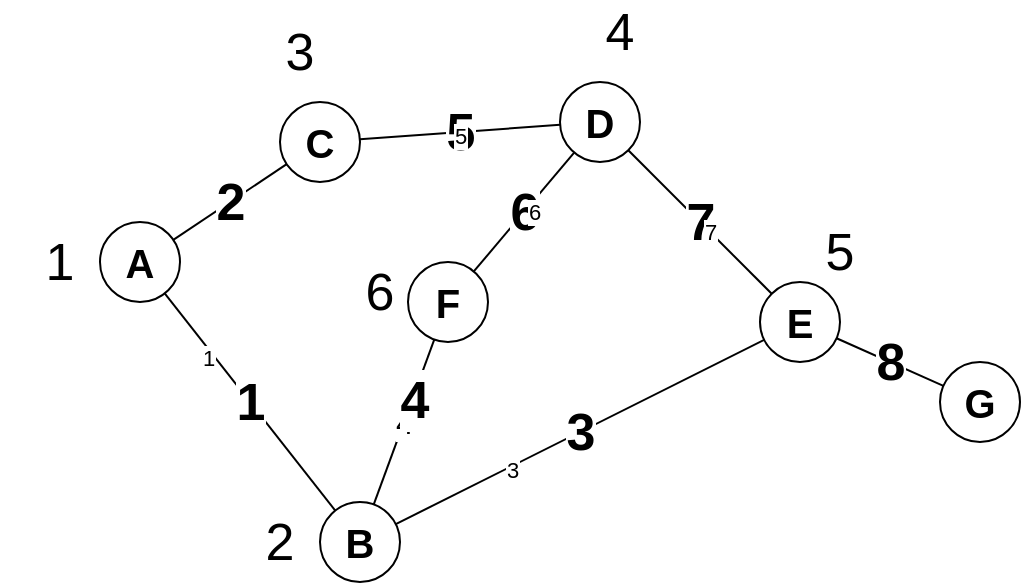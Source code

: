 <mxfile pages="3">
    <diagram name="UAS" id="fz0_qeqNzlCemCp2LnHk">
        <mxGraphModel dx="368" dy="461" grid="1" gridSize="10" guides="1" tooltips="1" connect="1" arrows="1" fold="1" page="1" pageScale="1" pageWidth="827" pageHeight="1169" math="0" shadow="0">
            <root>
                <mxCell id="60fHGMCb1gnY-jTa-Vpv-0"/>
                <mxCell id="60fHGMCb1gnY-jTa-Vpv-1" parent="60fHGMCb1gnY-jTa-Vpv-0"/>
                <mxCell id="60fHGMCb1gnY-jTa-Vpv-2" value="&lt;font style=&quot;font-size: 20px;&quot;&gt;A&lt;/font&gt;" style="ellipse;whiteSpace=wrap;html=1;aspect=fixed;fontStyle=1;fontSize=13;" vertex="1" parent="60fHGMCb1gnY-jTa-Vpv-1">
                    <mxGeometry x="220" y="230" width="40" height="40" as="geometry"/>
                </mxCell>
                <mxCell id="60fHGMCb1gnY-jTa-Vpv-3" value="&lt;font style=&quot;font-size: 20px;&quot;&gt;B&lt;/font&gt;" style="ellipse;whiteSpace=wrap;html=1;aspect=fixed;fontStyle=1;fontSize=13;" vertex="1" parent="60fHGMCb1gnY-jTa-Vpv-1">
                    <mxGeometry x="330" y="370" width="40" height="40" as="geometry"/>
                </mxCell>
                <mxCell id="60fHGMCb1gnY-jTa-Vpv-4" value="&lt;font style=&quot;font-size: 20px;&quot;&gt;C&lt;/font&gt;" style="ellipse;whiteSpace=wrap;html=1;aspect=fixed;fontStyle=1;fontSize=13;" vertex="1" parent="60fHGMCb1gnY-jTa-Vpv-1">
                    <mxGeometry x="310" y="170" width="40" height="40" as="geometry"/>
                </mxCell>
                <mxCell id="60fHGMCb1gnY-jTa-Vpv-5" value="&lt;font style=&quot;font-size: 20px;&quot;&gt;D&lt;/font&gt;" style="ellipse;whiteSpace=wrap;html=1;aspect=fixed;fontStyle=1;fontSize=13;" vertex="1" parent="60fHGMCb1gnY-jTa-Vpv-1">
                    <mxGeometry x="450" y="160" width="40" height="40" as="geometry"/>
                </mxCell>
                <mxCell id="60fHGMCb1gnY-jTa-Vpv-6" value="1" style="endArrow=none;html=1;rounded=0;fontSize=26;fontStyle=1" edge="1" parent="60fHGMCb1gnY-jTa-Vpv-1" source="60fHGMCb1gnY-jTa-Vpv-3" target="60fHGMCb1gnY-jTa-Vpv-2">
                    <mxGeometry width="50" height="50" relative="1" as="geometry">
                        <mxPoint x="390" y="300" as="sourcePoint"/>
                        <mxPoint x="440" y="250" as="targetPoint"/>
                    </mxGeometry>
                </mxCell>
                <mxCell id="60fHGMCb1gnY-jTa-Vpv-7" value="1" style="edgeLabel;html=1;align=center;verticalAlign=middle;resizable=0;points=[];" vertex="1" connectable="0" parent="60fHGMCb1gnY-jTa-Vpv-6">
                    <mxGeometry x="0.439" y="3" relative="1" as="geometry">
                        <mxPoint as="offset"/>
                    </mxGeometry>
                </mxCell>
                <mxCell id="60fHGMCb1gnY-jTa-Vpv-8" value="4" style="endArrow=none;html=1;rounded=0;fontSize=16;" edge="1" parent="60fHGMCb1gnY-jTa-Vpv-1" source="60fHGMCb1gnY-jTa-Vpv-19" target="60fHGMCb1gnY-jTa-Vpv-3">
                    <mxGeometry width="50" height="50" relative="1" as="geometry">
                        <mxPoint x="368" y="101" as="sourcePoint"/>
                        <mxPoint x="412" y="79" as="targetPoint"/>
                    </mxGeometry>
                </mxCell>
                <mxCell id="60fHGMCb1gnY-jTa-Vpv-9" value="4" style="edgeLabel;html=1;align=center;verticalAlign=middle;resizable=0;points=[];fontStyle=1;fontSize=26;" vertex="1" connectable="0" parent="60fHGMCb1gnY-jTa-Vpv-8">
                    <mxGeometry x="-0.288" relative="1" as="geometry">
                        <mxPoint as="offset"/>
                    </mxGeometry>
                </mxCell>
                <mxCell id="60fHGMCb1gnY-jTa-Vpv-10" value="2" style="endArrow=none;html=1;rounded=0;fontSize=26;fontStyle=1" edge="1" parent="60fHGMCb1gnY-jTa-Vpv-1" source="60fHGMCb1gnY-jTa-Vpv-4" target="60fHGMCb1gnY-jTa-Vpv-2">
                    <mxGeometry width="50" height="50" relative="1" as="geometry">
                        <mxPoint x="430" y="190" as="sourcePoint"/>
                        <mxPoint x="332" y="119" as="targetPoint"/>
                    </mxGeometry>
                </mxCell>
                <mxCell id="60fHGMCb1gnY-jTa-Vpv-11" value="&lt;font style=&quot;font-size: 20px;&quot;&gt;E&lt;/font&gt;" style="ellipse;whiteSpace=wrap;html=1;aspect=fixed;fontStyle=1;fontSize=13;" vertex="1" parent="60fHGMCb1gnY-jTa-Vpv-1">
                    <mxGeometry x="550" y="260" width="40" height="40" as="geometry"/>
                </mxCell>
                <mxCell id="60fHGMCb1gnY-jTa-Vpv-12" value="3" style="endArrow=none;html=1;rounded=0;fontSize=26;fontStyle=1" edge="1" parent="60fHGMCb1gnY-jTa-Vpv-1" source="60fHGMCb1gnY-jTa-Vpv-11" target="60fHGMCb1gnY-jTa-Vpv-3">
                    <mxGeometry width="50" height="50" relative="1" as="geometry">
                        <mxPoint x="370" y="150" as="sourcePoint"/>
                        <mxPoint x="420" y="100" as="targetPoint"/>
                    </mxGeometry>
                </mxCell>
                <mxCell id="60fHGMCb1gnY-jTa-Vpv-13" value="3" style="edgeLabel;html=1;align=center;verticalAlign=middle;resizable=0;points=[];" vertex="1" connectable="0" parent="60fHGMCb1gnY-jTa-Vpv-12">
                    <mxGeometry x="0.378" y="2" relative="1" as="geometry">
                        <mxPoint as="offset"/>
                    </mxGeometry>
                </mxCell>
                <mxCell id="60fHGMCb1gnY-jTa-Vpv-14" value="5" style="endArrow=none;html=1;rounded=0;fontSize=26;fontStyle=1" edge="1" parent="60fHGMCb1gnY-jTa-Vpv-1" source="60fHGMCb1gnY-jTa-Vpv-5" target="60fHGMCb1gnY-jTa-Vpv-4">
                    <mxGeometry width="50" height="50" relative="1" as="geometry">
                        <mxPoint x="480.294" y="163.416" as="sourcePoint"/>
                        <mxPoint x="420" y="100" as="targetPoint"/>
                    </mxGeometry>
                </mxCell>
                <mxCell id="60fHGMCb1gnY-jTa-Vpv-15" value="5" style="edgeLabel;html=1;align=center;verticalAlign=middle;resizable=0;points=[];" vertex="1" connectable="0" parent="60fHGMCb1gnY-jTa-Vpv-14">
                    <mxGeometry x="0.003" y="2" relative="1" as="geometry">
                        <mxPoint as="offset"/>
                    </mxGeometry>
                </mxCell>
                <mxCell id="60fHGMCb1gnY-jTa-Vpv-16" value="7" style="endArrow=none;html=1;rounded=0;fontSize=26;fontStyle=1" edge="1" parent="60fHGMCb1gnY-jTa-Vpv-1" source="60fHGMCb1gnY-jTa-Vpv-5" target="60fHGMCb1gnY-jTa-Vpv-11">
                    <mxGeometry width="50" height="50" relative="1" as="geometry">
                        <mxPoint x="440" y="200" as="sourcePoint"/>
                        <mxPoint x="360" y="200" as="targetPoint"/>
                    </mxGeometry>
                </mxCell>
                <mxCell id="60fHGMCb1gnY-jTa-Vpv-17" value="7" style="edgeLabel;html=1;align=center;verticalAlign=middle;resizable=0;points=[];" vertex="1" connectable="0" parent="60fHGMCb1gnY-jTa-Vpv-16">
                    <mxGeometry x="0.139" relative="1" as="geometry">
                        <mxPoint as="offset"/>
                    </mxGeometry>
                </mxCell>
                <mxCell id="60fHGMCb1gnY-jTa-Vpv-19" value="&lt;span style=&quot;font-size: 20px;&quot;&gt;F&lt;/span&gt;" style="ellipse;whiteSpace=wrap;html=1;aspect=fixed;fontStyle=1;fontSize=13;" vertex="1" parent="60fHGMCb1gnY-jTa-Vpv-1">
                    <mxGeometry x="374" y="250" width="40" height="40" as="geometry"/>
                </mxCell>
                <mxCell id="60fHGMCb1gnY-jTa-Vpv-20" value="6" style="endArrow=none;html=1;rounded=0;fontSize=26;fontStyle=1" edge="1" parent="60fHGMCb1gnY-jTa-Vpv-1" source="60fHGMCb1gnY-jTa-Vpv-5" target="60fHGMCb1gnY-jTa-Vpv-19">
                    <mxGeometry width="50" height="50" relative="1" as="geometry">
                        <mxPoint x="369" y="290" as="sourcePoint"/>
                        <mxPoint x="362" y="380" as="targetPoint"/>
                    </mxGeometry>
                </mxCell>
                <mxCell id="60fHGMCb1gnY-jTa-Vpv-21" value="6" style="edgeLabel;html=1;align=center;verticalAlign=middle;resizable=0;points=[];" vertex="1" connectable="0" parent="60fHGMCb1gnY-jTa-Vpv-20">
                    <mxGeometry x="-0.083" y="4" relative="1" as="geometry">
                        <mxPoint as="offset"/>
                    </mxGeometry>
                </mxCell>
                <mxCell id="60fHGMCb1gnY-jTa-Vpv-22" value="1" style="text;html=1;strokeColor=none;fillColor=none;align=center;verticalAlign=middle;whiteSpace=wrap;rounded=0;fontSize=26;" vertex="1" parent="60fHGMCb1gnY-jTa-Vpv-1">
                    <mxGeometry x="170" y="235" width="60" height="30" as="geometry"/>
                </mxCell>
                <mxCell id="60fHGMCb1gnY-jTa-Vpv-23" value="2" style="text;html=1;strokeColor=none;fillColor=none;align=center;verticalAlign=middle;whiteSpace=wrap;rounded=0;fontSize=26;" vertex="1" parent="60fHGMCb1gnY-jTa-Vpv-1">
                    <mxGeometry x="280" y="375" width="60" height="30" as="geometry"/>
                </mxCell>
                <mxCell id="60fHGMCb1gnY-jTa-Vpv-24" value="3" style="text;html=1;strokeColor=none;fillColor=none;align=center;verticalAlign=middle;whiteSpace=wrap;rounded=0;fontSize=26;" vertex="1" parent="60fHGMCb1gnY-jTa-Vpv-1">
                    <mxGeometry x="290" y="130" width="60" height="30" as="geometry"/>
                </mxCell>
                <mxCell id="60fHGMCb1gnY-jTa-Vpv-25" value="4" style="text;html=1;strokeColor=none;fillColor=none;align=center;verticalAlign=middle;whiteSpace=wrap;rounded=0;fontSize=26;" vertex="1" parent="60fHGMCb1gnY-jTa-Vpv-1">
                    <mxGeometry x="450" y="120" width="60" height="30" as="geometry"/>
                </mxCell>
                <mxCell id="60fHGMCb1gnY-jTa-Vpv-26" value="5" style="text;html=1;strokeColor=none;fillColor=none;align=center;verticalAlign=middle;whiteSpace=wrap;rounded=0;fontSize=26;" vertex="1" parent="60fHGMCb1gnY-jTa-Vpv-1">
                    <mxGeometry x="560" y="230" width="60" height="30" as="geometry"/>
                </mxCell>
                <mxCell id="60fHGMCb1gnY-jTa-Vpv-27" value="6" style="text;html=1;strokeColor=none;fillColor=none;align=center;verticalAlign=middle;whiteSpace=wrap;rounded=0;fontSize=26;" vertex="1" parent="60fHGMCb1gnY-jTa-Vpv-1">
                    <mxGeometry x="330" y="250" width="60" height="30" as="geometry"/>
                </mxCell>
                <mxCell id="z0r6YAsPTEuz11FOK6uh-0" value="&lt;font style=&quot;font-size: 20px;&quot;&gt;G&lt;/font&gt;" style="ellipse;whiteSpace=wrap;html=1;aspect=fixed;fontStyle=1;fontSize=13;" vertex="1" parent="60fHGMCb1gnY-jTa-Vpv-1">
                    <mxGeometry x="640" y="300" width="40" height="40" as="geometry"/>
                </mxCell>
                <mxCell id="z0r6YAsPTEuz11FOK6uh-1" value="8" style="endArrow=none;html=1;rounded=0;fontSize=26;fontStyle=1" edge="1" parent="60fHGMCb1gnY-jTa-Vpv-1" source="z0r6YAsPTEuz11FOK6uh-0" target="60fHGMCb1gnY-jTa-Vpv-11">
                    <mxGeometry width="50" height="50" relative="1" as="geometry">
                        <mxPoint x="620.001" y="317.884" as="sourcePoint"/>
                        <mxPoint x="435.779" y="409.996" as="targetPoint"/>
                    </mxGeometry>
                </mxCell>
            </root>
        </mxGraphModel>
    </diagram>
    <diagram name="Page-1" id="NP0IGY9QcF5OJb9P8qif">
        <mxGraphModel dx="368" dy="461" grid="1" gridSize="10" guides="1" tooltips="1" connect="1" arrows="1" fold="1" page="1" pageScale="1" pageWidth="827" pageHeight="1169" math="0" shadow="0">
            <root>
                <mxCell id="0"/>
                <mxCell id="1" parent="0"/>
                <mxCell id="LalYOXQxGZXRVZVDWcl1-1" value="Prev" style="rounded=0;whiteSpace=wrap;html=1;fontStyle=1" parent="1" vertex="1">
                    <mxGeometry x="150" y="190" width="30" height="60" as="geometry"/>
                </mxCell>
                <mxCell id="LalYOXQxGZXRVZVDWcl1-2" value="56" style="rounded=0;whiteSpace=wrap;html=1;fontStyle=1" parent="1" vertex="1">
                    <mxGeometry x="180" y="190" width="80" height="60" as="geometry"/>
                </mxCell>
                <mxCell id="LalYOXQxGZXRVZVDWcl1-3" value="Next" style="rounded=0;whiteSpace=wrap;html=1;fontStyle=1" parent="1" vertex="1">
                    <mxGeometry x="260" y="190" width="30" height="60" as="geometry"/>
                </mxCell>
                <mxCell id="LalYOXQxGZXRVZVDWcl1-8" value="Prev" style="rounded=0;whiteSpace=wrap;html=1;fontStyle=1" parent="1" vertex="1">
                    <mxGeometry x="390" y="190" width="30" height="60" as="geometry"/>
                </mxCell>
                <mxCell id="LalYOXQxGZXRVZVDWcl1-9" value="31" style="rounded=0;whiteSpace=wrap;html=1;fontStyle=1" parent="1" vertex="1">
                    <mxGeometry x="420" y="190" width="80" height="60" as="geometry"/>
                </mxCell>
                <mxCell id="LalYOXQxGZXRVZVDWcl1-10" value="Next" style="rounded=0;whiteSpace=wrap;html=1;fontStyle=1" parent="1" vertex="1">
                    <mxGeometry x="500" y="190" width="30" height="60" as="geometry"/>
                </mxCell>
                <mxCell id="LalYOXQxGZXRVZVDWcl1-11" value="Prev" style="rounded=0;whiteSpace=wrap;html=1;fontStyle=1" parent="1" vertex="1">
                    <mxGeometry x="590" y="190" width="30" height="60" as="geometry"/>
                </mxCell>
                <mxCell id="LalYOXQxGZXRVZVDWcl1-12" value="925&lt;br&gt;" style="rounded=0;whiteSpace=wrap;html=1;fontStyle=1" parent="1" vertex="1">
                    <mxGeometry x="620" y="190" width="80" height="60" as="geometry"/>
                </mxCell>
                <mxCell id="LalYOXQxGZXRVZVDWcl1-13" value="Next" style="rounded=0;whiteSpace=wrap;html=1;fontStyle=1" parent="1" vertex="1">
                    <mxGeometry x="700" y="190" width="30" height="60" as="geometry"/>
                </mxCell>
                <mxCell id="LalYOXQxGZXRVZVDWcl1-15" value="" style="endArrow=classic;html=1;rounded=0;exitX=1;exitY=0.5;exitDx=0;exitDy=0;" parent="1" source="LalYOXQxGZXRVZVDWcl1-3" target="LalYOXQxGZXRVZVDWcl1-24" edge="1">
                    <mxGeometry width="50" height="50" relative="1" as="geometry">
                        <mxPoint x="390" y="310" as="sourcePoint"/>
                        <mxPoint x="440" y="260" as="targetPoint"/>
                        <Array as="points">
                            <mxPoint x="360" y="260"/>
                        </Array>
                    </mxGeometry>
                </mxCell>
                <mxCell id="LalYOXQxGZXRVZVDWcl1-17" value="" style="endArrow=classic;html=1;rounded=0;" parent="1" source="LalYOXQxGZXRVZVDWcl1-8" target="LalYOXQxGZXRVZVDWcl1-24" edge="1">
                    <mxGeometry width="50" height="50" relative="1" as="geometry">
                        <mxPoint x="390" y="310" as="sourcePoint"/>
                        <mxPoint x="440" y="260" as="targetPoint"/>
                        <Array as="points"/>
                    </mxGeometry>
                </mxCell>
                <mxCell id="LalYOXQxGZXRVZVDWcl1-18" value="" style="endArrow=classic;html=1;rounded=0;fontStyle=1" parent="1" source="LalYOXQxGZXRVZVDWcl1-10" target="LalYOXQxGZXRVZVDWcl1-12" edge="1">
                    <mxGeometry width="50" height="50" relative="1" as="geometry">
                        <mxPoint x="300" y="230" as="sourcePoint"/>
                        <mxPoint x="470" y="200" as="targetPoint"/>
                        <Array as="points">
                            <mxPoint x="590" y="130"/>
                        </Array>
                    </mxGeometry>
                </mxCell>
                <mxCell id="LalYOXQxGZXRVZVDWcl1-19" value="" style="endArrow=classic;html=1;rounded=0;" parent="1" source="LalYOXQxGZXRVZVDWcl1-12" target="LalYOXQxGZXRVZVDWcl1-9" edge="1">
                    <mxGeometry width="50" height="50" relative="1" as="geometry">
                        <mxPoint x="540" y="212" as="sourcePoint"/>
                        <mxPoint x="647" y="200" as="targetPoint"/>
                        <Array as="points">
                            <mxPoint x="540" y="350"/>
                        </Array>
                    </mxGeometry>
                </mxCell>
                <mxCell id="LalYOXQxGZXRVZVDWcl1-21" value="Head" style="text;html=1;strokeColor=none;fillColor=none;align=center;verticalAlign=middle;whiteSpace=wrap;rounded=0;" parent="1" vertex="1">
                    <mxGeometry x="180" y="150" width="60" height="30" as="geometry"/>
                </mxCell>
                <mxCell id="LalYOXQxGZXRVZVDWcl1-22" value="Tail" style="text;html=1;strokeColor=none;fillColor=none;align=center;verticalAlign=middle;whiteSpace=wrap;rounded=0;" parent="1" vertex="1">
                    <mxGeometry x="650" y="150" width="60" height="30" as="geometry"/>
                </mxCell>
                <mxCell id="LalYOXQxGZXRVZVDWcl1-23" value="Prev" style="rounded=0;whiteSpace=wrap;html=1;fontStyle=1" parent="1" vertex="1">
                    <mxGeometry x="320" y="330" width="30" height="60" as="geometry"/>
                </mxCell>
                <mxCell id="LalYOXQxGZXRVZVDWcl1-24" value="6" style="rounded=0;whiteSpace=wrap;html=1;fontStyle=1" parent="1" vertex="1">
                    <mxGeometry x="350" y="330" width="80" height="60" as="geometry"/>
                </mxCell>
                <mxCell id="LalYOXQxGZXRVZVDWcl1-25" value="Next" style="rounded=0;whiteSpace=wrap;html=1;fontStyle=1" parent="1" vertex="1">
                    <mxGeometry x="430" y="330" width="30" height="60" as="geometry"/>
                </mxCell>
                <mxCell id="LalYOXQxGZXRVZVDWcl1-26" value="" style="endArrow=classic;html=1;rounded=0;" parent="1" source="LalYOXQxGZXRVZVDWcl1-23" target="LalYOXQxGZXRVZVDWcl1-2" edge="1">
                    <mxGeometry width="50" height="50" relative="1" as="geometry">
                        <mxPoint x="380" y="280" as="sourcePoint"/>
                        <mxPoint x="430" y="230" as="targetPoint"/>
                    </mxGeometry>
                </mxCell>
                <mxCell id="LalYOXQxGZXRVZVDWcl1-27" value="" style="endArrow=classic;html=1;rounded=0;" parent="1" source="LalYOXQxGZXRVZVDWcl1-25" target="LalYOXQxGZXRVZVDWcl1-9" edge="1">
                    <mxGeometry width="50" height="50" relative="1" as="geometry">
                        <mxPoint x="412" y="260" as="sourcePoint"/>
                        <mxPoint x="403" y="340" as="targetPoint"/>
                        <Array as="points"/>
                    </mxGeometry>
                </mxCell>
            </root>
        </mxGraphModel>
    </diagram>
    <diagram id="xSqx4w_NNPDwo3YHBRpM" name="Page-2">
        <mxGraphModel dx="584" dy="283" grid="1" gridSize="10" guides="1" tooltips="1" connect="1" arrows="1" fold="1" page="1" pageScale="1" pageWidth="827" pageHeight="1169" math="0" shadow="0">
            <root>
                <mxCell id="0"/>
                <mxCell id="1" parent="0"/>
                <mxCell id="xuw5zCE6RppPVihWjLqr-1" value="&lt;font style=&quot;font-size: 20px;&quot;&gt;A&lt;/font&gt;" style="ellipse;whiteSpace=wrap;html=1;aspect=fixed;fontStyle=1;fontSize=13;" parent="1" vertex="1">
                    <mxGeometry x="400" y="40" width="40" height="40" as="geometry"/>
                </mxCell>
                <mxCell id="xuw5zCE6RppPVihWjLqr-2" value="&lt;font style=&quot;font-size: 20px;&quot;&gt;B&lt;/font&gt;" style="ellipse;whiteSpace=wrap;html=1;aspect=fixed;fontStyle=1;fontSize=13;" parent="1" vertex="1">
                    <mxGeometry x="280" y="80" width="40" height="40" as="geometry"/>
                </mxCell>
                <mxCell id="xuw5zCE6RppPVihWjLqr-3" value="&lt;font style=&quot;font-size: 20px;&quot;&gt;C&lt;/font&gt;" style="ellipse;whiteSpace=wrap;html=1;aspect=fixed;fontStyle=1;fontSize=13;" parent="1" vertex="1">
                    <mxGeometry x="520" y="80" width="40" height="40" as="geometry"/>
                </mxCell>
                <mxCell id="xuw5zCE6RppPVihWjLqr-4" value="&lt;font style=&quot;font-size: 20px;&quot;&gt;D&lt;/font&gt;" style="ellipse;whiteSpace=wrap;html=1;aspect=fixed;fontStyle=1;fontSize=13;" parent="1" vertex="1">
                    <mxGeometry x="160" y="120" width="40" height="40" as="geometry"/>
                </mxCell>
                <mxCell id="xuw5zCE6RppPVihWjLqr-6" value="" style="endArrow=none;html=1;rounded=0;" parent="1" source="xuw5zCE6RppPVihWjLqr-2" target="xuw5zCE6RppPVihWjLqr-1" edge="1">
                    <mxGeometry width="50" height="50" relative="1" as="geometry">
                        <mxPoint x="390" y="300" as="sourcePoint"/>
                        <mxPoint x="440" y="250" as="targetPoint"/>
                    </mxGeometry>
                </mxCell>
                <mxCell id="xuw5zCE6RppPVihWjLqr-7" value="" style="endArrow=none;html=1;rounded=0;" parent="1" source="xuw5zCE6RppPVihWjLqr-4" target="xuw5zCE6RppPVihWjLqr-2" edge="1">
                    <mxGeometry width="50" height="50" relative="1" as="geometry">
                        <mxPoint x="368" y="101" as="sourcePoint"/>
                        <mxPoint x="412" y="79" as="targetPoint"/>
                    </mxGeometry>
                </mxCell>
                <mxCell id="xuw5zCE6RppPVihWjLqr-8" value="" style="endArrow=none;html=1;rounded=0;" parent="1" source="xuw5zCE6RppPVihWjLqr-3" target="xuw5zCE6RppPVihWjLqr-1" edge="1">
                    <mxGeometry width="50" height="50" relative="1" as="geometry">
                        <mxPoint x="430" y="190" as="sourcePoint"/>
                        <mxPoint x="332" y="119" as="targetPoint"/>
                    </mxGeometry>
                </mxCell>
                <mxCell id="xuw5zCE6RppPVihWjLqr-9" value="&lt;font style=&quot;font-size: 20px;&quot;&gt;E&lt;/font&gt;" style="ellipse;whiteSpace=wrap;html=1;aspect=fixed;fontStyle=1;fontSize=13;" parent="1" vertex="1">
                    <mxGeometry x="360" y="120" width="40" height="40" as="geometry"/>
                </mxCell>
                <mxCell id="xuw5zCE6RppPVihWjLqr-10" value="" style="endArrow=none;html=1;rounded=0;" parent="1" source="xuw5zCE6RppPVihWjLqr-9" target="xuw5zCE6RppPVihWjLqr-2" edge="1">
                    <mxGeometry width="50" height="50" relative="1" as="geometry">
                        <mxPoint x="370" y="150" as="sourcePoint"/>
                        <mxPoint x="420" y="100" as="targetPoint"/>
                    </mxGeometry>
                </mxCell>
                <mxCell id="xuw5zCE6RppPVihWjLqr-12" value="&lt;font style=&quot;font-size: 20px;&quot;&gt;F&lt;/font&gt;" style="ellipse;whiteSpace=wrap;html=1;aspect=fixed;fontStyle=1;fontSize=13;" parent="1" vertex="1">
                    <mxGeometry x="440" y="120" width="40" height="40" as="geometry"/>
                </mxCell>
                <mxCell id="xuw5zCE6RppPVihWjLqr-13" value="" style="endArrow=none;html=1;rounded=0;" parent="1" source="xuw5zCE6RppPVihWjLqr-12" target="xuw5zCE6RppPVihWjLqr-3" edge="1">
                    <mxGeometry width="50" height="50" relative="1" as="geometry">
                        <mxPoint x="370" y="150" as="sourcePoint"/>
                        <mxPoint x="420" y="100" as="targetPoint"/>
                    </mxGeometry>
                </mxCell>
            </root>
        </mxGraphModel>
    </diagram>
    <diagram name="Copy of Page-2" id="QVoZbWSH5V3L0LkNBzAl">
        <mxGraphModel dx="368" dy="461" grid="1" gridSize="10" guides="1" tooltips="1" connect="1" arrows="1" fold="1" page="1" pageScale="1" pageWidth="827" pageHeight="1169" math="0" shadow="0">
            <root>
                <mxCell id="hrKfpTb4RWWmjKhqfqVy-0"/>
                <mxCell id="hrKfpTb4RWWmjKhqfqVy-1" parent="hrKfpTb4RWWmjKhqfqVy-0"/>
                <mxCell id="hrKfpTb4RWWmjKhqfqVy-2" value="&lt;font style=&quot;font-size: 20px;&quot;&gt;A&lt;/font&gt;" style="ellipse;whiteSpace=wrap;html=1;aspect=fixed;fontStyle=1;fontSize=13;" parent="hrKfpTb4RWWmjKhqfqVy-1" vertex="1">
                    <mxGeometry x="220" y="230" width="40" height="40" as="geometry"/>
                </mxCell>
                <mxCell id="hrKfpTb4RWWmjKhqfqVy-3" value="&lt;font style=&quot;font-size: 20px;&quot;&gt;B&lt;/font&gt;" style="ellipse;whiteSpace=wrap;html=1;aspect=fixed;fontStyle=1;fontSize=13;" parent="hrKfpTb4RWWmjKhqfqVy-1" vertex="1">
                    <mxGeometry x="330" y="370" width="40" height="40" as="geometry"/>
                </mxCell>
                <mxCell id="hrKfpTb4RWWmjKhqfqVy-4" value="&lt;font style=&quot;font-size: 20px;&quot;&gt;C&lt;/font&gt;" style="ellipse;whiteSpace=wrap;html=1;aspect=fixed;fontStyle=1;fontSize=13;" parent="hrKfpTb4RWWmjKhqfqVy-1" vertex="1">
                    <mxGeometry x="310" y="170" width="40" height="40" as="geometry"/>
                </mxCell>
                <mxCell id="hrKfpTb4RWWmjKhqfqVy-5" value="&lt;font style=&quot;font-size: 20px;&quot;&gt;D&lt;/font&gt;" style="ellipse;whiteSpace=wrap;html=1;aspect=fixed;fontStyle=1;fontSize=13;" parent="hrKfpTb4RWWmjKhqfqVy-1" vertex="1">
                    <mxGeometry x="450" y="160" width="40" height="40" as="geometry"/>
                </mxCell>
                <mxCell id="hrKfpTb4RWWmjKhqfqVy-6" value="1" style="endArrow=none;html=1;rounded=0;fontSize=26;fontStyle=1" parent="hrKfpTb4RWWmjKhqfqVy-1" source="hrKfpTb4RWWmjKhqfqVy-3" target="hrKfpTb4RWWmjKhqfqVy-2" edge="1">
                    <mxGeometry width="50" height="50" relative="1" as="geometry">
                        <mxPoint x="390" y="300" as="sourcePoint"/>
                        <mxPoint x="440" y="250" as="targetPoint"/>
                    </mxGeometry>
                </mxCell>
                <mxCell id="hmxQl7nroX_c6PbWQVex-4" value="1" style="edgeLabel;html=1;align=center;verticalAlign=middle;resizable=0;points=[];" parent="hrKfpTb4RWWmjKhqfqVy-6" vertex="1" connectable="0">
                    <mxGeometry x="0.439" y="3" relative="1" as="geometry">
                        <mxPoint as="offset"/>
                    </mxGeometry>
                </mxCell>
                <mxCell id="hrKfpTb4RWWmjKhqfqVy-7" value="4" style="endArrow=none;html=1;rounded=0;fontSize=16;" parent="hrKfpTb4RWWmjKhqfqVy-1" source="hmxQl7nroX_c6PbWQVex-2" target="hrKfpTb4RWWmjKhqfqVy-3" edge="1">
                    <mxGeometry width="50" height="50" relative="1" as="geometry">
                        <mxPoint x="368" y="101" as="sourcePoint"/>
                        <mxPoint x="412" y="79" as="targetPoint"/>
                    </mxGeometry>
                </mxCell>
                <mxCell id="hmxQl7nroX_c6PbWQVex-7" value="4" style="edgeLabel;html=1;align=center;verticalAlign=middle;resizable=0;points=[];fontStyle=1;fontSize=26;" parent="hrKfpTb4RWWmjKhqfqVy-7" vertex="1" connectable="0">
                    <mxGeometry x="-0.288" relative="1" as="geometry">
                        <mxPoint as="offset"/>
                    </mxGeometry>
                </mxCell>
                <mxCell id="hrKfpTb4RWWmjKhqfqVy-8" value="2" style="endArrow=none;html=1;rounded=0;fontSize=26;fontStyle=1" parent="hrKfpTb4RWWmjKhqfqVy-1" source="hrKfpTb4RWWmjKhqfqVy-4" target="hrKfpTb4RWWmjKhqfqVy-2" edge="1">
                    <mxGeometry width="50" height="50" relative="1" as="geometry">
                        <mxPoint x="430" y="190" as="sourcePoint"/>
                        <mxPoint x="332" y="119" as="targetPoint"/>
                    </mxGeometry>
                </mxCell>
                <mxCell id="hrKfpTb4RWWmjKhqfqVy-9" value="&lt;font style=&quot;font-size: 20px;&quot;&gt;E&lt;/font&gt;" style="ellipse;whiteSpace=wrap;html=1;aspect=fixed;fontStyle=1;fontSize=13;" parent="hrKfpTb4RWWmjKhqfqVy-1" vertex="1">
                    <mxGeometry x="550" y="260" width="40" height="40" as="geometry"/>
                </mxCell>
                <mxCell id="hrKfpTb4RWWmjKhqfqVy-10" value="3" style="endArrow=none;html=1;rounded=0;fontSize=26;fontStyle=1" parent="hrKfpTb4RWWmjKhqfqVy-1" source="hrKfpTb4RWWmjKhqfqVy-9" target="hrKfpTb4RWWmjKhqfqVy-3" edge="1">
                    <mxGeometry width="50" height="50" relative="1" as="geometry">
                        <mxPoint x="370" y="150" as="sourcePoint"/>
                        <mxPoint x="420" y="100" as="targetPoint"/>
                    </mxGeometry>
                </mxCell>
                <mxCell id="hmxQl7nroX_c6PbWQVex-6" value="3" style="edgeLabel;html=1;align=center;verticalAlign=middle;resizable=0;points=[];" parent="hrKfpTb4RWWmjKhqfqVy-10" vertex="1" connectable="0">
                    <mxGeometry x="0.378" y="2" relative="1" as="geometry">
                        <mxPoint as="offset"/>
                    </mxGeometry>
                </mxCell>
                <mxCell id="hrKfpTb4RWWmjKhqfqVy-12" value="5" style="endArrow=none;html=1;rounded=0;fontSize=26;fontStyle=1" parent="hrKfpTb4RWWmjKhqfqVy-1" source="hrKfpTb4RWWmjKhqfqVy-5" target="hrKfpTb4RWWmjKhqfqVy-4" edge="1">
                    <mxGeometry width="50" height="50" relative="1" as="geometry">
                        <mxPoint x="480.294" y="163.416" as="sourcePoint"/>
                        <mxPoint x="420" y="100" as="targetPoint"/>
                    </mxGeometry>
                </mxCell>
                <mxCell id="hmxQl7nroX_c6PbWQVex-8" value="5" style="edgeLabel;html=1;align=center;verticalAlign=middle;resizable=0;points=[];" parent="hrKfpTb4RWWmjKhqfqVy-12" vertex="1" connectable="0">
                    <mxGeometry x="0.003" y="2" relative="1" as="geometry">
                        <mxPoint as="offset"/>
                    </mxGeometry>
                </mxCell>
                <mxCell id="hmxQl7nroX_c6PbWQVex-0" value="7" style="endArrow=none;html=1;rounded=0;fontSize=26;fontStyle=1" parent="hrKfpTb4RWWmjKhqfqVy-1" source="hrKfpTb4RWWmjKhqfqVy-5" target="hrKfpTb4RWWmjKhqfqVy-9" edge="1">
                    <mxGeometry width="50" height="50" relative="1" as="geometry">
                        <mxPoint x="440" y="200" as="sourcePoint"/>
                        <mxPoint x="360" y="200" as="targetPoint"/>
                    </mxGeometry>
                </mxCell>
                <mxCell id="hmxQl7nroX_c6PbWQVex-11" value="7" style="edgeLabel;html=1;align=center;verticalAlign=middle;resizable=0;points=[];" parent="hmxQl7nroX_c6PbWQVex-0" vertex="1" connectable="0">
                    <mxGeometry x="0.139" relative="1" as="geometry">
                        <mxPoint as="offset"/>
                    </mxGeometry>
                </mxCell>
                <mxCell id="hmxQl7nroX_c6PbWQVex-1" value="Depth-first search: B, E, D, C, F" style="rounded=0;whiteSpace=wrap;html=1;fontSize=19;fontStyle=1;align=left;" parent="hrKfpTb4RWWmjKhqfqVy-1" vertex="1">
                    <mxGeometry x="260" y="30" width="400" height="60" as="geometry"/>
                </mxCell>
                <mxCell id="hmxQl7nroX_c6PbWQVex-2" value="&lt;span style=&quot;font-size: 20px;&quot;&gt;F&lt;/span&gt;" style="ellipse;whiteSpace=wrap;html=1;aspect=fixed;fontStyle=1;fontSize=13;" parent="hrKfpTb4RWWmjKhqfqVy-1" vertex="1">
                    <mxGeometry x="374" y="250" width="40" height="40" as="geometry"/>
                </mxCell>
                <mxCell id="hmxQl7nroX_c6PbWQVex-3" value="6" style="endArrow=none;html=1;rounded=0;fontSize=26;fontStyle=1" parent="hrKfpTb4RWWmjKhqfqVy-1" source="hrKfpTb4RWWmjKhqfqVy-5" target="hmxQl7nroX_c6PbWQVex-2" edge="1">
                    <mxGeometry width="50" height="50" relative="1" as="geometry">
                        <mxPoint x="369" y="290" as="sourcePoint"/>
                        <mxPoint x="362" y="380" as="targetPoint"/>
                    </mxGeometry>
                </mxCell>
                <mxCell id="hmxQl7nroX_c6PbWQVex-10" value="6" style="edgeLabel;html=1;align=center;verticalAlign=middle;resizable=0;points=[];" parent="hmxQl7nroX_c6PbWQVex-3" vertex="1" connectable="0">
                    <mxGeometry x="-0.083" y="4" relative="1" as="geometry">
                        <mxPoint as="offset"/>
                    </mxGeometry>
                </mxCell>
                <mxCell id="CdBARYiS2rSryRbFKEAE-0" value="1" style="text;html=1;strokeColor=none;fillColor=none;align=center;verticalAlign=middle;whiteSpace=wrap;rounded=0;fontSize=26;" parent="hrKfpTb4RWWmjKhqfqVy-1" vertex="1">
                    <mxGeometry x="170" y="235" width="60" height="30" as="geometry"/>
                </mxCell>
                <mxCell id="CdBARYiS2rSryRbFKEAE-1" value="2" style="text;html=1;strokeColor=none;fillColor=none;align=center;verticalAlign=middle;whiteSpace=wrap;rounded=0;fontSize=26;" parent="hrKfpTb4RWWmjKhqfqVy-1" vertex="1">
                    <mxGeometry x="280" y="375" width="60" height="30" as="geometry"/>
                </mxCell>
                <mxCell id="CdBARYiS2rSryRbFKEAE-2" value="3" style="text;html=1;strokeColor=none;fillColor=none;align=center;verticalAlign=middle;whiteSpace=wrap;rounded=0;fontSize=26;" parent="hrKfpTb4RWWmjKhqfqVy-1" vertex="1">
                    <mxGeometry x="290" y="130" width="60" height="30" as="geometry"/>
                </mxCell>
                <mxCell id="CdBARYiS2rSryRbFKEAE-3" value="4" style="text;html=1;strokeColor=none;fillColor=none;align=center;verticalAlign=middle;whiteSpace=wrap;rounded=0;fontSize=26;" parent="hrKfpTb4RWWmjKhqfqVy-1" vertex="1">
                    <mxGeometry x="450" y="120" width="60" height="30" as="geometry"/>
                </mxCell>
                <mxCell id="CdBARYiS2rSryRbFKEAE-4" value="5" style="text;html=1;strokeColor=none;fillColor=none;align=center;verticalAlign=middle;whiteSpace=wrap;rounded=0;fontSize=26;" parent="hrKfpTb4RWWmjKhqfqVy-1" vertex="1">
                    <mxGeometry x="560" y="230" width="60" height="30" as="geometry"/>
                </mxCell>
                <mxCell id="CdBARYiS2rSryRbFKEAE-5" value="6" style="text;html=1;strokeColor=none;fillColor=none;align=center;verticalAlign=middle;whiteSpace=wrap;rounded=0;fontSize=26;" parent="hrKfpTb4RWWmjKhqfqVy-1" vertex="1">
                    <mxGeometry x="330" y="250" width="60" height="30" as="geometry"/>
                </mxCell>
            </root>
        </mxGraphModel>
    </diagram>
</mxfile>